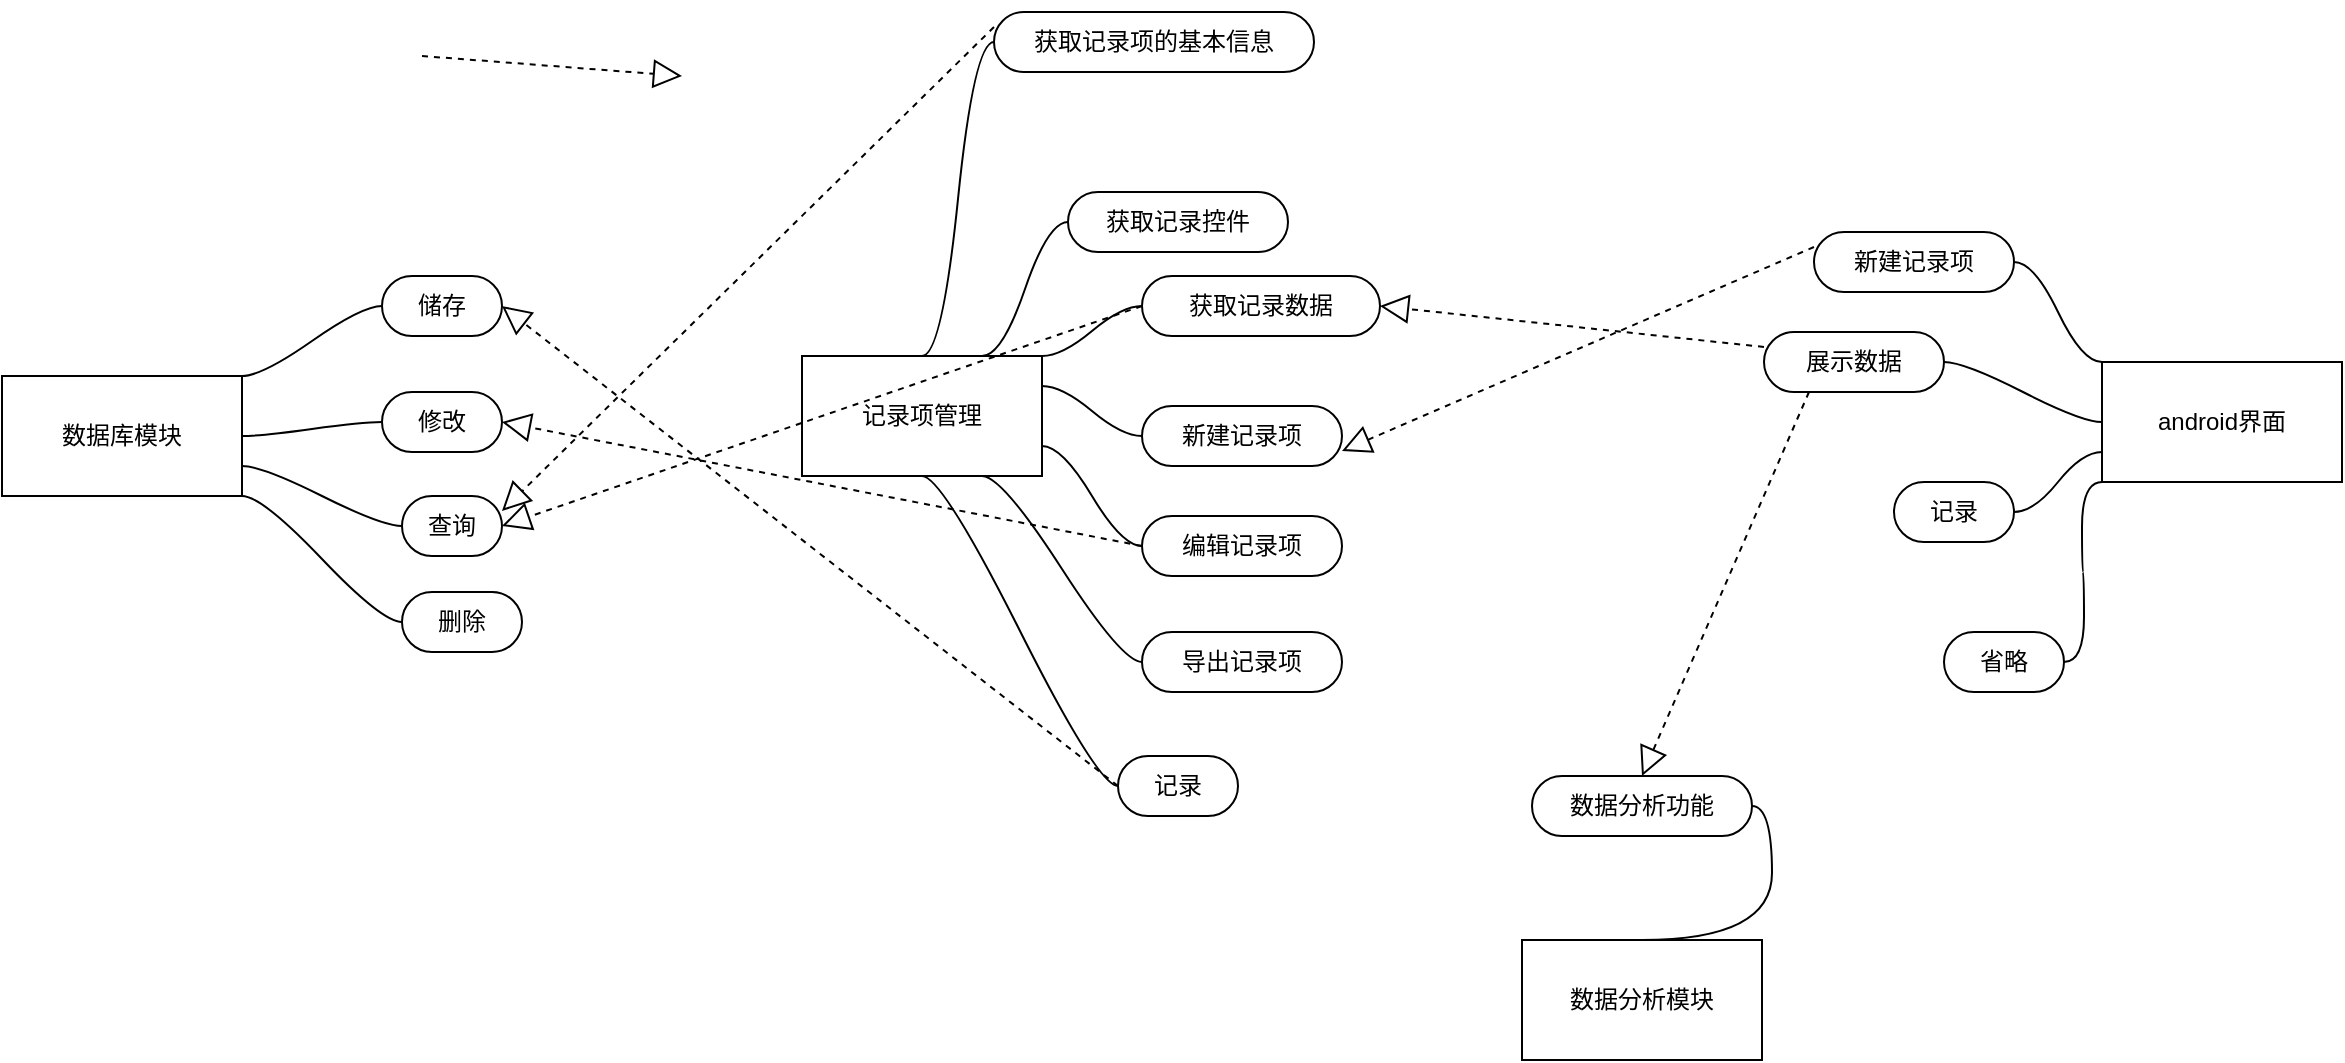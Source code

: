 <mxfile version="13.9.9" type="device"><diagram id="SsI1KhM7u_gxd2VeuCJf" name="第 1 页"><mxGraphModel dx="1338" dy="853" grid="1" gridSize="10" guides="1" tooltips="1" connect="1" arrows="1" fold="1" page="1" pageScale="1" pageWidth="827" pageHeight="1169" math="0" shadow="0"><root><mxCell id="0"/><mxCell id="1" parent="0"/><mxCell id="QSAYz60N0mZZGHUivWkF-1" value="数据库模块" style="rounded=0;whiteSpace=wrap;html=1;" vertex="1" parent="1"><mxGeometry x="120" y="360" width="120" height="60" as="geometry"/></mxCell><mxCell id="QSAYz60N0mZZGHUivWkF-2" value="储存" style="whiteSpace=wrap;html=1;rounded=1;arcSize=50;align=center;verticalAlign=middle;strokeWidth=1;autosize=1;spacing=4;treeFolding=1;treeMoving=1;newEdgeStyle={&quot;edgeStyle&quot;:&quot;entityRelationEdgeStyle&quot;,&quot;startArrow&quot;:&quot;none&quot;,&quot;endArrow&quot;:&quot;none&quot;,&quot;segment&quot;:10,&quot;curved&quot;:1};" vertex="1" parent="1"><mxGeometry x="310" y="310" width="60" height="30" as="geometry"/></mxCell><mxCell id="QSAYz60N0mZZGHUivWkF-3" value="" style="edgeStyle=entityRelationEdgeStyle;startArrow=none;endArrow=none;segment=10;curved=1;exitX=1;exitY=0;exitDx=0;exitDy=0;" edge="1" target="QSAYz60N0mZZGHUivWkF-2" parent="1" source="QSAYz60N0mZZGHUivWkF-1"><mxGeometry relative="1" as="geometry"><mxPoint x="270" y="360" as="sourcePoint"/></mxGeometry></mxCell><mxCell id="QSAYz60N0mZZGHUivWkF-5" value="修改" style="whiteSpace=wrap;html=1;rounded=1;arcSize=50;align=center;verticalAlign=middle;strokeWidth=1;autosize=1;spacing=4;treeFolding=1;treeMoving=1;newEdgeStyle={&quot;edgeStyle&quot;:&quot;entityRelationEdgeStyle&quot;,&quot;startArrow&quot;:&quot;none&quot;,&quot;endArrow&quot;:&quot;none&quot;,&quot;segment&quot;:10,&quot;curved&quot;:1};" vertex="1" parent="1"><mxGeometry x="310" y="368" width="60" height="30" as="geometry"/></mxCell><mxCell id="QSAYz60N0mZZGHUivWkF-6" value="" style="edgeStyle=entityRelationEdgeStyle;startArrow=none;endArrow=none;segment=10;curved=1;exitX=1;exitY=0.5;exitDx=0;exitDy=0;" edge="1" target="QSAYz60N0mZZGHUivWkF-5" parent="1" source="QSAYz60N0mZZGHUivWkF-1"><mxGeometry relative="1" as="geometry"><mxPoint x="302" y="410" as="sourcePoint"/></mxGeometry></mxCell><mxCell id="QSAYz60N0mZZGHUivWkF-7" value="查询" style="whiteSpace=wrap;html=1;rounded=1;arcSize=50;align=center;verticalAlign=middle;strokeWidth=1;autosize=1;spacing=4;treeFolding=1;treeMoving=1;newEdgeStyle={&quot;edgeStyle&quot;:&quot;entityRelationEdgeStyle&quot;,&quot;startArrow&quot;:&quot;none&quot;,&quot;endArrow&quot;:&quot;none&quot;,&quot;segment&quot;:10,&quot;curved&quot;:1};" vertex="1" parent="1"><mxGeometry x="320" y="420" width="50" height="30" as="geometry"/></mxCell><mxCell id="QSAYz60N0mZZGHUivWkF-8" value="" style="edgeStyle=entityRelationEdgeStyle;startArrow=none;endArrow=none;segment=10;curved=1;exitX=1;exitY=0.75;exitDx=0;exitDy=0;" edge="1" target="QSAYz60N0mZZGHUivWkF-7" parent="1" source="QSAYz60N0mZZGHUivWkF-1"><mxGeometry relative="1" as="geometry"><mxPoint x="302" y="470" as="sourcePoint"/></mxGeometry></mxCell><mxCell id="QSAYz60N0mZZGHUivWkF-9" value="删除" style="whiteSpace=wrap;html=1;rounded=1;arcSize=50;align=center;verticalAlign=middle;strokeWidth=1;autosize=1;spacing=4;treeFolding=1;treeMoving=1;newEdgeStyle={&quot;edgeStyle&quot;:&quot;entityRelationEdgeStyle&quot;,&quot;startArrow&quot;:&quot;none&quot;,&quot;endArrow&quot;:&quot;none&quot;,&quot;segment&quot;:10,&quot;curved&quot;:1};" vertex="1" parent="1"><mxGeometry x="320" y="468" width="60" height="30" as="geometry"/></mxCell><mxCell id="QSAYz60N0mZZGHUivWkF-10" value="" style="edgeStyle=entityRelationEdgeStyle;startArrow=none;endArrow=none;segment=10;curved=1;exitX=1;exitY=1;exitDx=0;exitDy=0;" edge="1" target="QSAYz60N0mZZGHUivWkF-9" parent="1" source="QSAYz60N0mZZGHUivWkF-1"><mxGeometry relative="1" as="geometry"><mxPoint x="274" y="510" as="sourcePoint"/></mxGeometry></mxCell><mxCell id="QSAYz60N0mZZGHUivWkF-16" value="记录项管理" style="rounded=0;whiteSpace=wrap;html=1;" vertex="1" parent="1"><mxGeometry x="520" y="350" width="120" height="60" as="geometry"/></mxCell><mxCell id="QSAYz60N0mZZGHUivWkF-17" value="获取记录控件" style="whiteSpace=wrap;html=1;rounded=1;arcSize=50;align=center;verticalAlign=middle;strokeWidth=1;autosize=1;spacing=4;treeFolding=1;treeMoving=1;newEdgeStyle={&quot;edgeStyle&quot;:&quot;entityRelationEdgeStyle&quot;,&quot;startArrow&quot;:&quot;none&quot;,&quot;endArrow&quot;:&quot;none&quot;,&quot;segment&quot;:10,&quot;curved&quot;:1};" vertex="1" parent="1"><mxGeometry x="653" y="268" width="110" height="30" as="geometry"/></mxCell><mxCell id="QSAYz60N0mZZGHUivWkF-18" value="" style="edgeStyle=entityRelationEdgeStyle;startArrow=none;endArrow=none;segment=10;curved=1;exitX=0.75;exitY=0;exitDx=0;exitDy=0;" edge="1" target="QSAYz60N0mZZGHUivWkF-17" parent="1" source="QSAYz60N0mZZGHUivWkF-16"><mxGeometry relative="1" as="geometry"><mxPoint x="600" y="310" as="sourcePoint"/></mxGeometry></mxCell><mxCell id="QSAYz60N0mZZGHUivWkF-21" value="获取记录数据" style="whiteSpace=wrap;html=1;rounded=1;arcSize=50;align=center;verticalAlign=middle;strokeWidth=1;autosize=1;spacing=4;treeFolding=1;treeMoving=1;newEdgeStyle={&quot;edgeStyle&quot;:&quot;entityRelationEdgeStyle&quot;,&quot;startArrow&quot;:&quot;none&quot;,&quot;endArrow&quot;:&quot;none&quot;,&quot;segment&quot;:10,&quot;curved&quot;:1};" vertex="1" parent="1"><mxGeometry x="690" y="310" width="119" height="30" as="geometry"/></mxCell><mxCell id="QSAYz60N0mZZGHUivWkF-22" value="" style="edgeStyle=entityRelationEdgeStyle;startArrow=none;endArrow=none;segment=10;curved=1;exitX=1;exitY=0;exitDx=0;exitDy=0;" edge="1" target="QSAYz60N0mZZGHUivWkF-21" parent="1" source="QSAYz60N0mZZGHUivWkF-16"><mxGeometry relative="1" as="geometry"><mxPoint x="690" y="390" as="sourcePoint"/></mxGeometry></mxCell><mxCell id="QSAYz60N0mZZGHUivWkF-25" value="新建记录项" style="whiteSpace=wrap;html=1;rounded=1;arcSize=50;align=center;verticalAlign=middle;strokeWidth=1;autosize=1;spacing=4;treeFolding=1;treeMoving=1;newEdgeStyle={&quot;edgeStyle&quot;:&quot;entityRelationEdgeStyle&quot;,&quot;startArrow&quot;:&quot;none&quot;,&quot;endArrow&quot;:&quot;none&quot;,&quot;segment&quot;:10,&quot;curved&quot;:1};" vertex="1" parent="1"><mxGeometry x="690" y="375" width="100" height="30" as="geometry"/></mxCell><mxCell id="QSAYz60N0mZZGHUivWkF-26" value="" style="edgeStyle=entityRelationEdgeStyle;startArrow=none;endArrow=none;segment=10;curved=1;exitX=1;exitY=0.25;exitDx=0;exitDy=0;" edge="1" target="QSAYz60N0mZZGHUivWkF-25" parent="1" source="QSAYz60N0mZZGHUivWkF-16"><mxGeometry relative="1" as="geometry"><mxPoint x="680" y="410" as="sourcePoint"/></mxGeometry></mxCell><mxCell id="QSAYz60N0mZZGHUivWkF-31" value="获取记录项的基本信息" style="whiteSpace=wrap;html=1;rounded=1;arcSize=50;align=center;verticalAlign=middle;strokeWidth=1;autosize=1;spacing=4;treeFolding=1;treeMoving=1;newEdgeStyle={&quot;edgeStyle&quot;:&quot;entityRelationEdgeStyle&quot;,&quot;startArrow&quot;:&quot;none&quot;,&quot;endArrow&quot;:&quot;none&quot;,&quot;segment&quot;:10,&quot;curved&quot;:1};" vertex="1" parent="1"><mxGeometry x="616" y="178" width="160" height="30" as="geometry"/></mxCell><mxCell id="QSAYz60N0mZZGHUivWkF-32" value="" style="edgeStyle=entityRelationEdgeStyle;startArrow=none;endArrow=none;segment=10;curved=1;exitX=0.5;exitY=0;exitDx=0;exitDy=0;" edge="1" target="QSAYz60N0mZZGHUivWkF-31" parent="1" source="QSAYz60N0mZZGHUivWkF-16"><mxGeometry relative="1" as="geometry"><mxPoint x="620" y="220" as="sourcePoint"/></mxGeometry></mxCell><mxCell id="QSAYz60N0mZZGHUivWkF-34" value="编辑记录项" style="whiteSpace=wrap;html=1;rounded=1;arcSize=50;align=center;verticalAlign=middle;strokeWidth=1;autosize=1;spacing=4;treeFolding=1;treeMoving=1;newEdgeStyle={&quot;edgeStyle&quot;:&quot;entityRelationEdgeStyle&quot;,&quot;startArrow&quot;:&quot;none&quot;,&quot;endArrow&quot;:&quot;none&quot;,&quot;segment&quot;:10,&quot;curved&quot;:1};" vertex="1" parent="1"><mxGeometry x="690" y="430" width="100" height="30" as="geometry"/></mxCell><mxCell id="QSAYz60N0mZZGHUivWkF-35" value="" style="edgeStyle=entityRelationEdgeStyle;startArrow=none;endArrow=none;segment=10;curved=1;exitX=1;exitY=0.75;exitDx=0;exitDy=0;" edge="1" target="QSAYz60N0mZZGHUivWkF-34" parent="1" source="QSAYz60N0mZZGHUivWkF-16"><mxGeometry relative="1" as="geometry"><mxPoint x="653" y="394" as="sourcePoint"/></mxGeometry></mxCell><mxCell id="QSAYz60N0mZZGHUivWkF-36" value="导出记录项" style="whiteSpace=wrap;html=1;rounded=1;arcSize=50;align=center;verticalAlign=middle;strokeWidth=1;autosize=1;spacing=4;treeFolding=1;treeMoving=1;newEdgeStyle={&quot;edgeStyle&quot;:&quot;entityRelationEdgeStyle&quot;,&quot;startArrow&quot;:&quot;none&quot;,&quot;endArrow&quot;:&quot;none&quot;,&quot;segment&quot;:10,&quot;curved&quot;:1};" vertex="1" parent="1"><mxGeometry x="690" y="488" width="100" height="30" as="geometry"/></mxCell><mxCell id="QSAYz60N0mZZGHUivWkF-37" value="" style="edgeStyle=entityRelationEdgeStyle;startArrow=none;endArrow=none;segment=10;curved=1;exitX=0.75;exitY=1;exitDx=0;exitDy=0;" edge="1" target="QSAYz60N0mZZGHUivWkF-36" parent="1" source="QSAYz60N0mZZGHUivWkF-16"><mxGeometry relative="1" as="geometry"><mxPoint x="664" y="530" as="sourcePoint"/></mxGeometry></mxCell><mxCell id="QSAYz60N0mZZGHUivWkF-39" value="android界面" style="rounded=0;whiteSpace=wrap;html=1;" vertex="1" parent="1"><mxGeometry x="1170" y="353" width="120" height="60" as="geometry"/></mxCell><mxCell id="QSAYz60N0mZZGHUivWkF-40" value="新建记录项" style="whiteSpace=wrap;html=1;rounded=1;arcSize=50;align=center;verticalAlign=middle;strokeWidth=1;autosize=1;spacing=4;treeFolding=1;treeMoving=1;newEdgeStyle={&quot;edgeStyle&quot;:&quot;entityRelationEdgeStyle&quot;,&quot;startArrow&quot;:&quot;none&quot;,&quot;endArrow&quot;:&quot;none&quot;,&quot;segment&quot;:10,&quot;curved&quot;:1};" vertex="1" parent="1"><mxGeometry x="1026" y="288" width="100" height="30" as="geometry"/></mxCell><mxCell id="QSAYz60N0mZZGHUivWkF-41" value="" style="edgeStyle=entityRelationEdgeStyle;startArrow=none;endArrow=none;segment=10;curved=1;exitX=0;exitY=0;exitDx=0;exitDy=0;" edge="1" target="QSAYz60N0mZZGHUivWkF-40" parent="1" source="QSAYz60N0mZZGHUivWkF-39"><mxGeometry relative="1" as="geometry"><mxPoint x="1000" y="330" as="sourcePoint"/></mxGeometry></mxCell><mxCell id="QSAYz60N0mZZGHUivWkF-42" value="展示数据" style="whiteSpace=wrap;html=1;rounded=1;arcSize=50;align=center;verticalAlign=middle;strokeWidth=1;autosize=1;spacing=4;treeFolding=1;treeMoving=1;newEdgeStyle={&quot;edgeStyle&quot;:&quot;entityRelationEdgeStyle&quot;,&quot;startArrow&quot;:&quot;none&quot;,&quot;endArrow&quot;:&quot;none&quot;,&quot;segment&quot;:10,&quot;curved&quot;:1};" vertex="1" parent="1"><mxGeometry x="1001" y="338" width="90" height="30" as="geometry"/></mxCell><mxCell id="QSAYz60N0mZZGHUivWkF-43" value="" style="edgeStyle=entityRelationEdgeStyle;startArrow=none;endArrow=none;segment=10;curved=1;exitX=0;exitY=0.5;exitDx=0;exitDy=0;" edge="1" target="QSAYz60N0mZZGHUivWkF-42" parent="1" source="QSAYz60N0mZZGHUivWkF-39"><mxGeometry relative="1" as="geometry"><mxPoint x="970" y="380" as="sourcePoint"/></mxGeometry></mxCell><mxCell id="QSAYz60N0mZZGHUivWkF-44" value="记录" style="whiteSpace=wrap;html=1;rounded=1;arcSize=50;align=center;verticalAlign=middle;strokeWidth=1;autosize=1;spacing=4;treeFolding=1;treeMoving=1;newEdgeStyle={&quot;edgeStyle&quot;:&quot;entityRelationEdgeStyle&quot;,&quot;startArrow&quot;:&quot;none&quot;,&quot;endArrow&quot;:&quot;none&quot;,&quot;segment&quot;:10,&quot;curved&quot;:1};" vertex="1" parent="1"><mxGeometry x="1066" y="413" width="60" height="30" as="geometry"/></mxCell><mxCell id="QSAYz60N0mZZGHUivWkF-45" value="" style="edgeStyle=entityRelationEdgeStyle;startArrow=none;endArrow=none;segment=10;curved=1;exitX=0;exitY=0.75;exitDx=0;exitDy=0;" edge="1" target="QSAYz60N0mZZGHUivWkF-44" parent="1" source="QSAYz60N0mZZGHUivWkF-39"><mxGeometry relative="1" as="geometry"><mxPoint x="970" y="445" as="sourcePoint"/></mxGeometry></mxCell><mxCell id="QSAYz60N0mZZGHUivWkF-46" value="省略" style="whiteSpace=wrap;html=1;rounded=1;arcSize=50;align=center;verticalAlign=middle;strokeWidth=1;autosize=1;spacing=4;treeFolding=1;treeMoving=1;newEdgeStyle={&quot;edgeStyle&quot;:&quot;entityRelationEdgeStyle&quot;,&quot;startArrow&quot;:&quot;none&quot;,&quot;endArrow&quot;:&quot;none&quot;,&quot;segment&quot;:10,&quot;curved&quot;:1};" vertex="1" parent="1"><mxGeometry x="1091" y="488" width="60" height="30" as="geometry"/></mxCell><mxCell id="QSAYz60N0mZZGHUivWkF-47" value="" style="edgeStyle=entityRelationEdgeStyle;startArrow=none;endArrow=none;segment=10;curved=1;exitX=0;exitY=1;exitDx=0;exitDy=0;" edge="1" target="QSAYz60N0mZZGHUivWkF-46" parent="1" source="QSAYz60N0mZZGHUivWkF-39"><mxGeometry relative="1" as="geometry"><mxPoint x="979" y="518" as="sourcePoint"/></mxGeometry></mxCell><mxCell id="QSAYz60N0mZZGHUivWkF-49" value="数据分析模块" style="rounded=0;whiteSpace=wrap;html=1;" vertex="1" parent="1"><mxGeometry x="880" y="642" width="120" height="60" as="geometry"/></mxCell><mxCell id="QSAYz60N0mZZGHUivWkF-50" value="数据分析功能" style="whiteSpace=wrap;html=1;rounded=1;arcSize=50;align=center;verticalAlign=middle;strokeWidth=1;autosize=1;spacing=4;treeFolding=1;treeMoving=1;newEdgeStyle={&quot;edgeStyle&quot;:&quot;entityRelationEdgeStyle&quot;,&quot;startArrow&quot;:&quot;none&quot;,&quot;endArrow&quot;:&quot;none&quot;,&quot;segment&quot;:10,&quot;curved&quot;:1};" vertex="1" parent="1"><mxGeometry x="885" y="560" width="110" height="30" as="geometry"/></mxCell><mxCell id="QSAYz60N0mZZGHUivWkF-51" value="" style="edgeStyle=entityRelationEdgeStyle;startArrow=none;endArrow=none;segment=10;curved=1;exitX=0.5;exitY=0;exitDx=0;exitDy=0;" edge="1" target="QSAYz60N0mZZGHUivWkF-50" parent="1" source="QSAYz60N0mZZGHUivWkF-49"><mxGeometry relative="1" as="geometry"><mxPoint x="864" y="602" as="sourcePoint"/></mxGeometry></mxCell><mxCell id="QSAYz60N0mZZGHUivWkF-52" value="" style="endArrow=block;dashed=1;endFill=0;endSize=12;html=1;exitX=0;exitY=0.25;exitDx=0;exitDy=0;entryX=1;entryY=0.25;entryDx=0;entryDy=0;" edge="1" parent="1" source="QSAYz60N0mZZGHUivWkF-31" target="QSAYz60N0mZZGHUivWkF-7"><mxGeometry width="160" relative="1" as="geometry"><mxPoint x="370" y="220" as="sourcePoint"/><mxPoint x="530" y="490" as="targetPoint"/></mxGeometry></mxCell><mxCell id="QSAYz60N0mZZGHUivWkF-53" value="" style="endArrow=block;dashed=1;endFill=0;endSize=12;html=1;entryX=1;entryY=0.5;entryDx=0;entryDy=0;exitX=0;exitY=0.5;exitDx=0;exitDy=0;" edge="1" parent="1" source="QSAYz60N0mZZGHUivWkF-21" target="QSAYz60N0mZZGHUivWkF-7"><mxGeometry width="160" relative="1" as="geometry"><mxPoint x="490" y="390" as="sourcePoint"/><mxPoint x="650" y="390" as="targetPoint"/></mxGeometry></mxCell><mxCell id="QSAYz60N0mZZGHUivWkF-55" value="" style="endArrow=block;dashed=1;endFill=0;endSize=12;html=1;entryX=1;entryY=0.5;entryDx=0;entryDy=0;exitX=0;exitY=0.5;exitDx=0;exitDy=0;" edge="1" parent="1" source="QSAYz60N0mZZGHUivWkF-34" target="QSAYz60N0mZZGHUivWkF-5"><mxGeometry width="160" relative="1" as="geometry"><mxPoint x="440" y="540" as="sourcePoint"/><mxPoint x="650" y="390" as="targetPoint"/></mxGeometry></mxCell><mxCell id="QSAYz60N0mZZGHUivWkF-56" value="" style="endArrow=block;dashed=1;endFill=0;endSize=12;html=1;" edge="1" parent="1"><mxGeometry width="160" relative="1" as="geometry"><mxPoint x="330" y="200" as="sourcePoint"/><mxPoint x="460" y="210" as="targetPoint"/></mxGeometry></mxCell><mxCell id="QSAYz60N0mZZGHUivWkF-57" value="记录" style="whiteSpace=wrap;html=1;rounded=1;arcSize=50;align=center;verticalAlign=middle;strokeWidth=1;autosize=1;spacing=4;treeFolding=1;treeMoving=1;newEdgeStyle={&quot;edgeStyle&quot;:&quot;entityRelationEdgeStyle&quot;,&quot;startArrow&quot;:&quot;none&quot;,&quot;endArrow&quot;:&quot;none&quot;,&quot;segment&quot;:10,&quot;curved&quot;:1};" vertex="1" parent="1"><mxGeometry x="678" y="550" width="60" height="30" as="geometry"/></mxCell><mxCell id="QSAYz60N0mZZGHUivWkF-58" value="" style="edgeStyle=entityRelationEdgeStyle;startArrow=none;endArrow=none;segment=10;curved=1;exitX=0.5;exitY=1;exitDx=0;exitDy=0;" edge="1" target="QSAYz60N0mZZGHUivWkF-57" parent="1" source="QSAYz60N0mZZGHUivWkF-16"><mxGeometry relative="1" as="geometry"><mxPoint x="630" y="600" as="sourcePoint"/></mxGeometry></mxCell><mxCell id="QSAYz60N0mZZGHUivWkF-59" value="" style="endArrow=block;dashed=1;endFill=0;endSize=12;html=1;entryX=1;entryY=0.5;entryDx=0;entryDy=0;exitX=0;exitY=0.5;exitDx=0;exitDy=0;" edge="1" parent="1" source="QSAYz60N0mZZGHUivWkF-57" target="QSAYz60N0mZZGHUivWkF-2"><mxGeometry width="160" relative="1" as="geometry"><mxPoint x="490" y="390" as="sourcePoint"/><mxPoint x="650" y="390" as="targetPoint"/></mxGeometry></mxCell><mxCell id="QSAYz60N0mZZGHUivWkF-60" value="" style="endArrow=block;dashed=1;endFill=0;endSize=12;html=1;exitX=0;exitY=0.25;exitDx=0;exitDy=0;entryX=1;entryY=0.5;entryDx=0;entryDy=0;" edge="1" parent="1" source="QSAYz60N0mZZGHUivWkF-42" target="QSAYz60N0mZZGHUivWkF-21"><mxGeometry width="160" relative="1" as="geometry"><mxPoint x="960" y="480" as="sourcePoint"/><mxPoint x="820" y="550" as="targetPoint"/></mxGeometry></mxCell><mxCell id="QSAYz60N0mZZGHUivWkF-61" value="" style="endArrow=block;dashed=1;endFill=0;endSize=12;html=1;entryX=0.5;entryY=0;entryDx=0;entryDy=0;exitX=0.25;exitY=1;exitDx=0;exitDy=0;" edge="1" parent="1" source="QSAYz60N0mZZGHUivWkF-42" target="QSAYz60N0mZZGHUivWkF-50"><mxGeometry width="160" relative="1" as="geometry"><mxPoint x="1010" y="390" as="sourcePoint"/><mxPoint x="1170" y="390" as="targetPoint"/></mxGeometry></mxCell><mxCell id="QSAYz60N0mZZGHUivWkF-62" value="" style="endArrow=block;dashed=1;endFill=0;endSize=12;html=1;exitX=0;exitY=0.25;exitDx=0;exitDy=0;entryX=1;entryY=0.75;entryDx=0;entryDy=0;" edge="1" parent="1" source="QSAYz60N0mZZGHUivWkF-40" target="QSAYz60N0mZZGHUivWkF-25"><mxGeometry width="160" relative="1" as="geometry"><mxPoint x="1010" y="390" as="sourcePoint"/><mxPoint x="1170" y="390" as="targetPoint"/></mxGeometry></mxCell></root></mxGraphModel></diagram></mxfile>